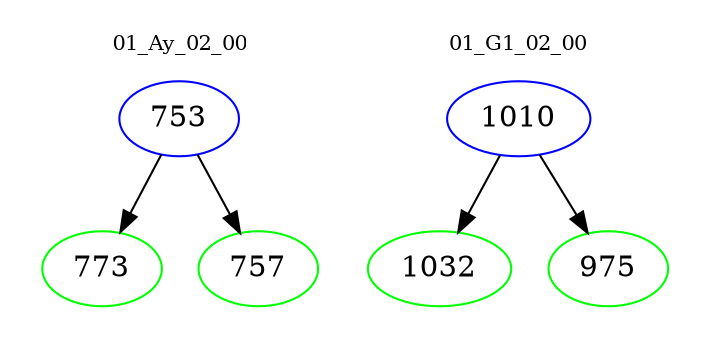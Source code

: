 digraph{
subgraph cluster_0 {
color = white
label = "01_Ay_02_00";
fontsize=10;
T0_753 [label="753", color="blue"]
T0_753 -> T0_773 [color="black"]
T0_773 [label="773", color="green"]
T0_753 -> T0_757 [color="black"]
T0_757 [label="757", color="green"]
}
subgraph cluster_1 {
color = white
label = "01_G1_02_00";
fontsize=10;
T1_1010 [label="1010", color="blue"]
T1_1010 -> T1_1032 [color="black"]
T1_1032 [label="1032", color="green"]
T1_1010 -> T1_975 [color="black"]
T1_975 [label="975", color="green"]
}
}
